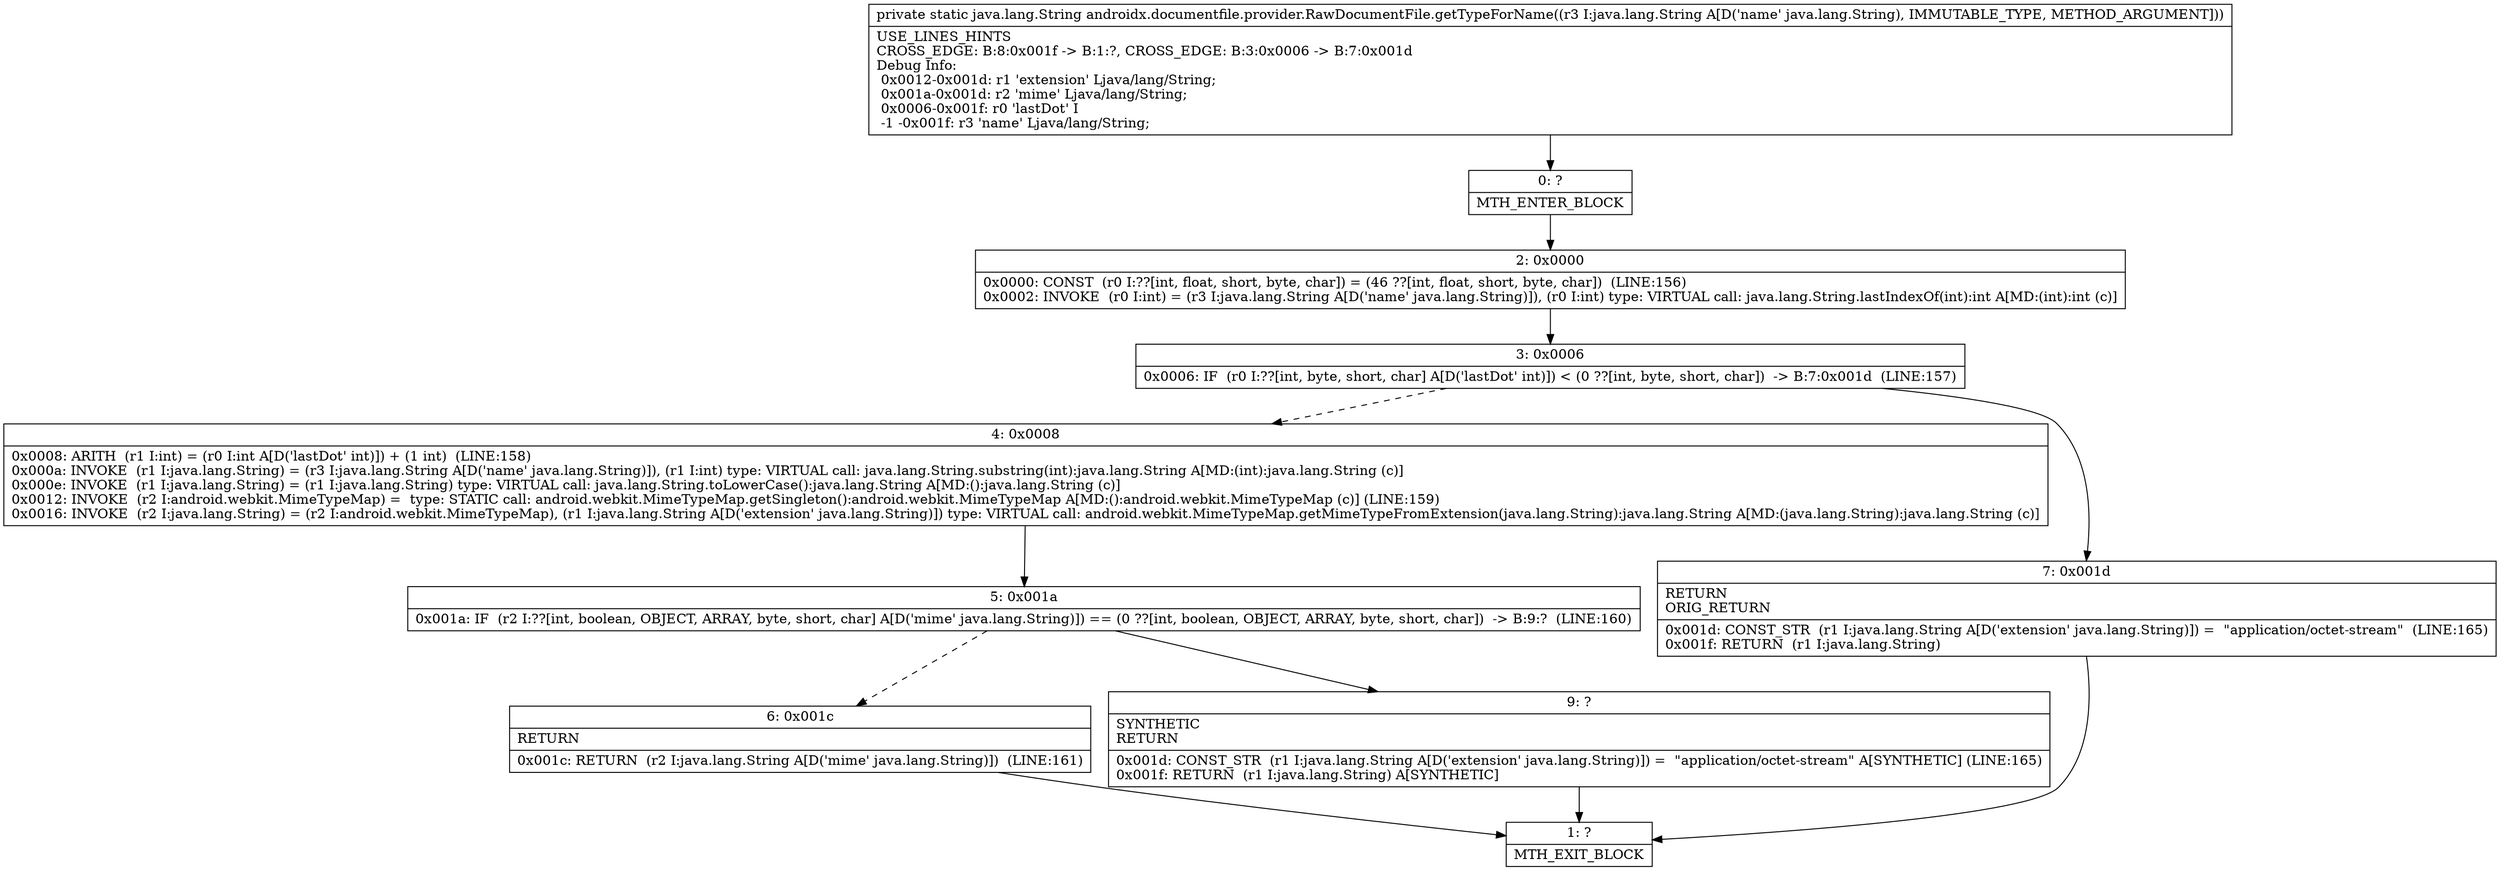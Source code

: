digraph "CFG forandroidx.documentfile.provider.RawDocumentFile.getTypeForName(Ljava\/lang\/String;)Ljava\/lang\/String;" {
Node_0 [shape=record,label="{0\:\ ?|MTH_ENTER_BLOCK\l}"];
Node_2 [shape=record,label="{2\:\ 0x0000|0x0000: CONST  (r0 I:??[int, float, short, byte, char]) = (46 ??[int, float, short, byte, char])  (LINE:156)\l0x0002: INVOKE  (r0 I:int) = (r3 I:java.lang.String A[D('name' java.lang.String)]), (r0 I:int) type: VIRTUAL call: java.lang.String.lastIndexOf(int):int A[MD:(int):int (c)]\l}"];
Node_3 [shape=record,label="{3\:\ 0x0006|0x0006: IF  (r0 I:??[int, byte, short, char] A[D('lastDot' int)]) \< (0 ??[int, byte, short, char])  \-\> B:7:0x001d  (LINE:157)\l}"];
Node_4 [shape=record,label="{4\:\ 0x0008|0x0008: ARITH  (r1 I:int) = (r0 I:int A[D('lastDot' int)]) + (1 int)  (LINE:158)\l0x000a: INVOKE  (r1 I:java.lang.String) = (r3 I:java.lang.String A[D('name' java.lang.String)]), (r1 I:int) type: VIRTUAL call: java.lang.String.substring(int):java.lang.String A[MD:(int):java.lang.String (c)]\l0x000e: INVOKE  (r1 I:java.lang.String) = (r1 I:java.lang.String) type: VIRTUAL call: java.lang.String.toLowerCase():java.lang.String A[MD:():java.lang.String (c)]\l0x0012: INVOKE  (r2 I:android.webkit.MimeTypeMap) =  type: STATIC call: android.webkit.MimeTypeMap.getSingleton():android.webkit.MimeTypeMap A[MD:():android.webkit.MimeTypeMap (c)] (LINE:159)\l0x0016: INVOKE  (r2 I:java.lang.String) = (r2 I:android.webkit.MimeTypeMap), (r1 I:java.lang.String A[D('extension' java.lang.String)]) type: VIRTUAL call: android.webkit.MimeTypeMap.getMimeTypeFromExtension(java.lang.String):java.lang.String A[MD:(java.lang.String):java.lang.String (c)]\l}"];
Node_5 [shape=record,label="{5\:\ 0x001a|0x001a: IF  (r2 I:??[int, boolean, OBJECT, ARRAY, byte, short, char] A[D('mime' java.lang.String)]) == (0 ??[int, boolean, OBJECT, ARRAY, byte, short, char])  \-\> B:9:?  (LINE:160)\l}"];
Node_6 [shape=record,label="{6\:\ 0x001c|RETURN\l|0x001c: RETURN  (r2 I:java.lang.String A[D('mime' java.lang.String)])  (LINE:161)\l}"];
Node_1 [shape=record,label="{1\:\ ?|MTH_EXIT_BLOCK\l}"];
Node_9 [shape=record,label="{9\:\ ?|SYNTHETIC\lRETURN\l|0x001d: CONST_STR  (r1 I:java.lang.String A[D('extension' java.lang.String)]) =  \"application\/octet\-stream\" A[SYNTHETIC] (LINE:165)\l0x001f: RETURN  (r1 I:java.lang.String) A[SYNTHETIC]\l}"];
Node_7 [shape=record,label="{7\:\ 0x001d|RETURN\lORIG_RETURN\l|0x001d: CONST_STR  (r1 I:java.lang.String A[D('extension' java.lang.String)]) =  \"application\/octet\-stream\"  (LINE:165)\l0x001f: RETURN  (r1 I:java.lang.String) \l}"];
MethodNode[shape=record,label="{private static java.lang.String androidx.documentfile.provider.RawDocumentFile.getTypeForName((r3 I:java.lang.String A[D('name' java.lang.String), IMMUTABLE_TYPE, METHOD_ARGUMENT]))  | USE_LINES_HINTS\lCROSS_EDGE: B:8:0x001f \-\> B:1:?, CROSS_EDGE: B:3:0x0006 \-\> B:7:0x001d\lDebug Info:\l  0x0012\-0x001d: r1 'extension' Ljava\/lang\/String;\l  0x001a\-0x001d: r2 'mime' Ljava\/lang\/String;\l  0x0006\-0x001f: r0 'lastDot' I\l  \-1 \-0x001f: r3 'name' Ljava\/lang\/String;\l}"];
MethodNode -> Node_0;Node_0 -> Node_2;
Node_2 -> Node_3;
Node_3 -> Node_4[style=dashed];
Node_3 -> Node_7;
Node_4 -> Node_5;
Node_5 -> Node_6[style=dashed];
Node_5 -> Node_9;
Node_6 -> Node_1;
Node_9 -> Node_1;
Node_7 -> Node_1;
}

